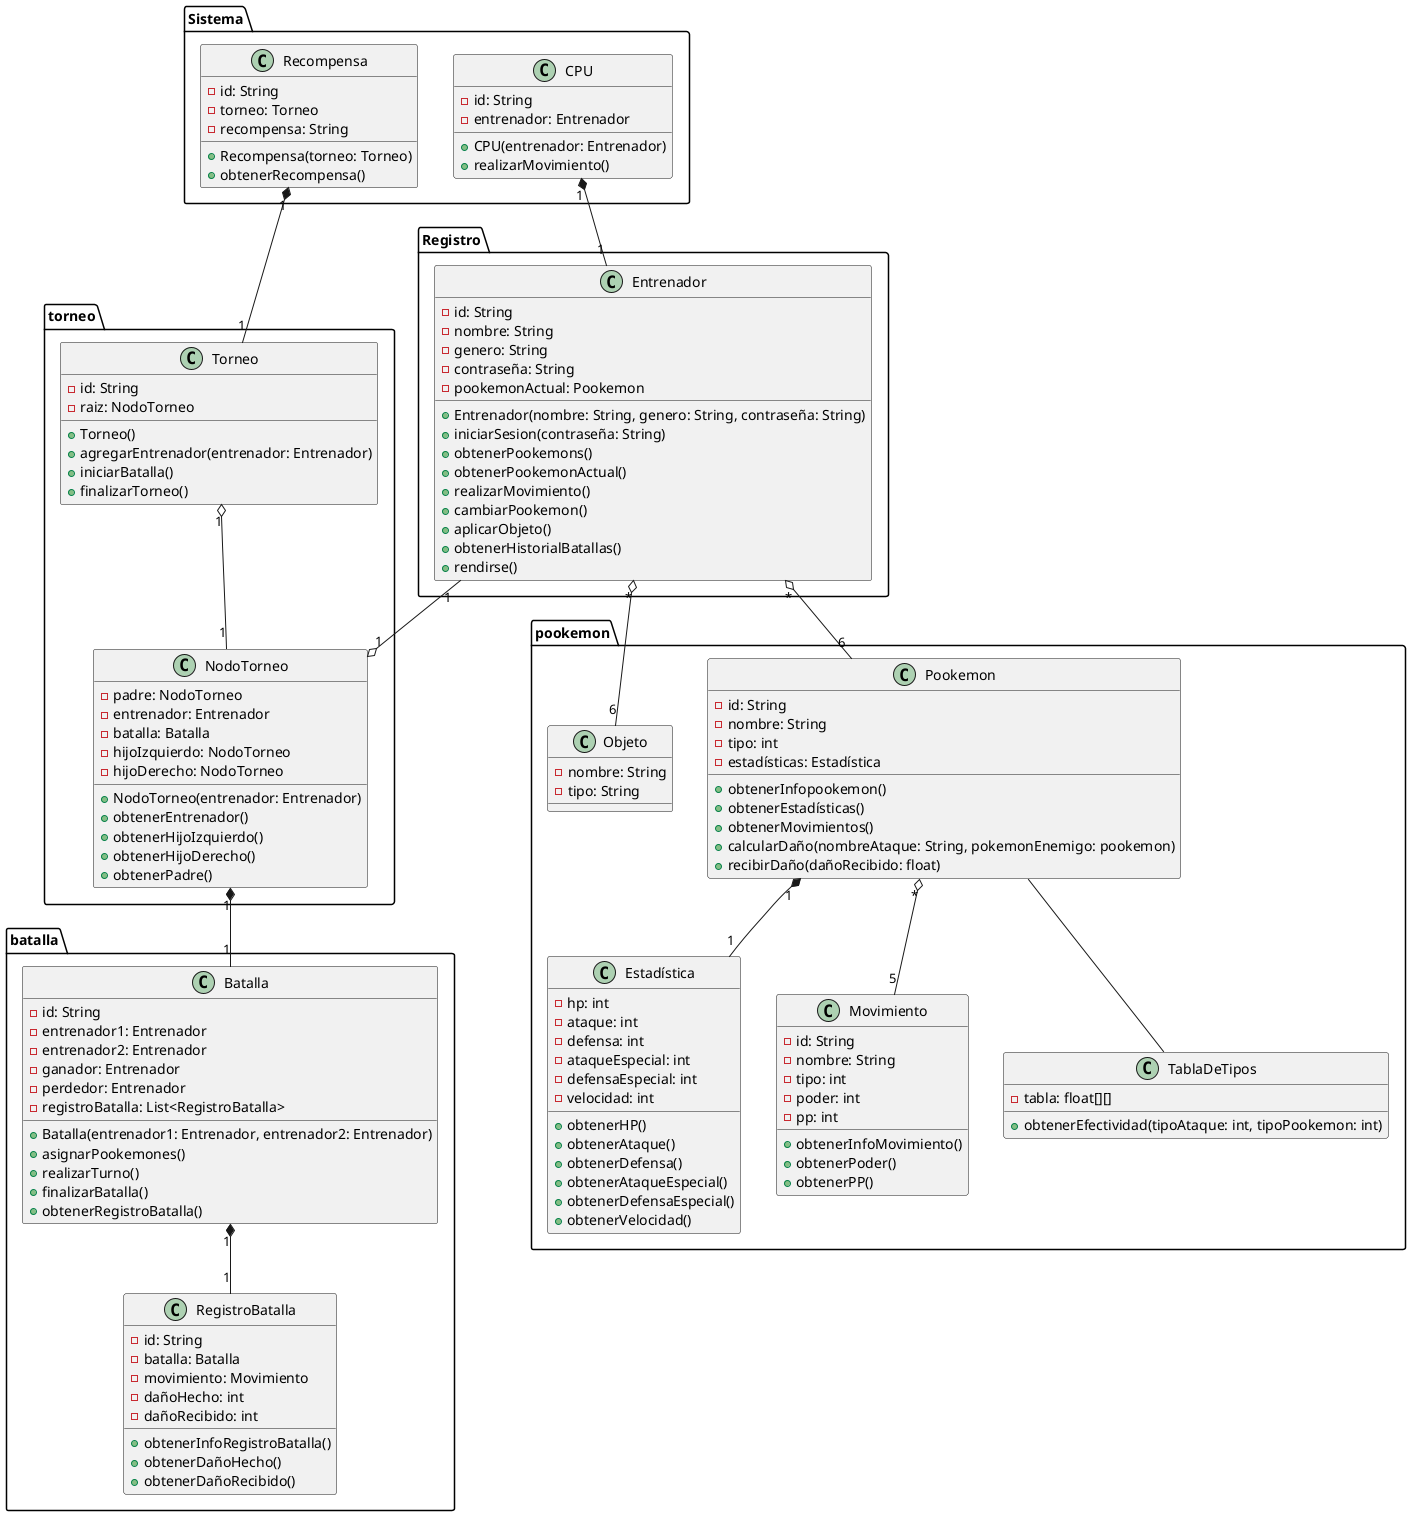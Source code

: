 @startuml diagrama de clases

package "Registro" {
    class Entrenador {
        - id: String
        - nombre: String
        - genero: String
        - contraseña: String
        - pookemonActual: Pookemon

        + Entrenador(nombre: String, genero: String, contraseña: String)
        + iniciarSesion(contraseña: String)
        + obtenerPookemons()
        + obtenerPookemonActual()
        + realizarMovimiento()
        + cambiarPookemon()
        + aplicarObjeto()
        + obtenerHistorialBatallas()
        + rendirse()
    }

}

package "pookemon" {
    class Pookemon {
        - id: String
        - nombre: String
        - tipo: int
        - estadísticas: Estadística

        + obtenerInfopookemon()
        + obtenerEstadísticas()
        + obtenerMovimientos()
        + calcularDaño(nombreAtaque: String, pokemonEnemigo: pookemon)
        + recibirDaño(dañoRecibido: float)
    }

    class Estadística {
        - hp: int
        - ataque: int
        - defensa: int
        - ataqueEspecial: int
        - defensaEspecial: int
        - velocidad: int

        + obtenerHP()
        + obtenerAtaque()
        + obtenerDefensa()
        + obtenerAtaqueEspecial()
        + obtenerDefensaEspecial()
        + obtenerVelocidad()
    }

    class Movimiento {
        - id: String
        - nombre: String
        - tipo: int
        - poder: int
        - pp: int

        + obtenerInfoMovimiento()
        + obtenerPoder()
        + obtenerPP()
    }

    class TablaDeTipos{
        - tabla: float[][] 

        + obtenerEfectividad(tipoAtaque: int, tipoPookemon: int)
    }

    class Objeto{
        - nombre: String
        - tipo: String
    }

}

package "batalla" {
    class Batalla {
        - id: String
        - entrenador1: Entrenador
        - entrenador2: Entrenador
        - ganador: Entrenador
        - perdedor: Entrenador
        - registroBatalla: List<RegistroBatalla>

        + Batalla(entrenador1: Entrenador, entrenador2: Entrenador)
        + asignarPookemones()
        + realizarTurno()
        + finalizarBatalla()
        + obtenerRegistroBatalla()
    }

    class RegistroBatalla {
        - id: String
        - batalla: Batalla
        - movimiento: Movimiento
        - dañoHecho: int
        - dañoRecibido: int

        + obtenerInfoRegistroBatalla()
        + obtenerDañoHecho()
        + obtenerDañoRecibido()
    }

   
}

package "torneo" {
    class NodoTorneo {
        - padre: NodoTorneo
        - entrenador: Entrenador
        - batalla: Batalla
        - hijoIzquierdo: NodoTorneo
        - hijoDerecho: NodoTorneo
        

        + NodoTorneo(entrenador: Entrenador)
        + obtenerEntrenador()
        + obtenerHijoIzquierdo()
        + obtenerHijoDerecho()
        + obtenerPadre()
    }

    class Torneo {
        - id: String
        - raiz: NodoTorneo

        + Torneo()
        + agregarEntrenador(entrenador: Entrenador)
        + iniciarBatalla()
        + finalizarTorneo()
    }

}

package "Sistema" {
    class CPU {
        - id: String
        - entrenador: Entrenador

        + CPU(entrenador: Entrenador)
        + realizarMovimiento()
    }

    class Recompensa {
        - id: String
        - torneo: Torneo
        - recompensa: String

        + Recompensa(torneo: Torneo)
        + obtenerRecompensa()
    }
}

Pookemon "*" o-- "5" Movimiento
Pookemon "1" *-- "1" Estadística
Pookemon -- TablaDeTipos

Entrenador "*" o-- "6" Pookemon 
Entrenador "1" --o "1" NodoTorneo
Entrenador "*" o-- "6" Objeto

Batalla "1" *--"1" RegistroBatalla

Torneo "1" o-- "1" NodoTorneo

NodoTorneo "1" *-- "1" Batalla

CPU "1" *-- "1" Entrenador

Recompensa "1" *-- "1" Torneo

@enduml
